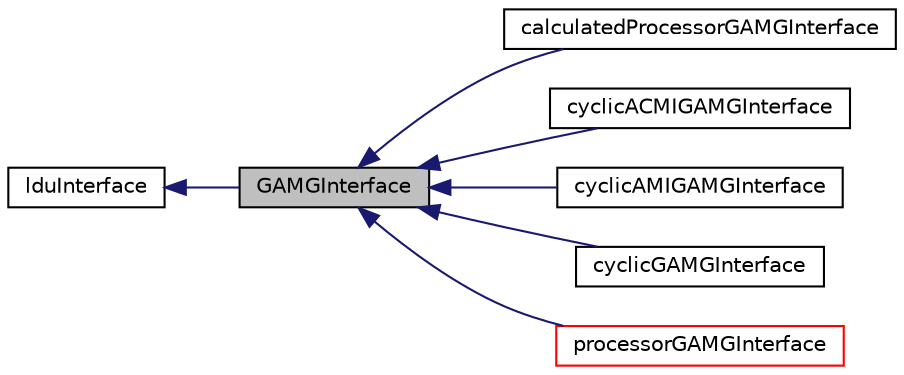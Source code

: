 digraph "GAMGInterface"
{
  bgcolor="transparent";
  edge [fontname="Helvetica",fontsize="10",labelfontname="Helvetica",labelfontsize="10"];
  node [fontname="Helvetica",fontsize="10",shape=record];
  rankdir="LR";
  Node1 [label="GAMGInterface",height=0.2,width=0.4,color="black", fillcolor="grey75", style="filled" fontcolor="black"];
  Node2 -> Node1 [dir="back",color="midnightblue",fontsize="10",style="solid",fontname="Helvetica"];
  Node2 [label="lduInterface",height=0.2,width=0.4,color="black",URL="$classFoam_1_1lduInterface.html",tooltip="An abstract base class for implicitly-coupled interfaces e.g. processor and cyclic patches..."];
  Node1 -> Node3 [dir="back",color="midnightblue",fontsize="10",style="solid",fontname="Helvetica"];
  Node3 [label="calculatedProcessorGAMGInterface",height=0.2,width=0.4,color="black",URL="$classFoam_1_1calculatedProcessorGAMGInterface.html",tooltip="GAMG agglomerated processor interface. "];
  Node1 -> Node4 [dir="back",color="midnightblue",fontsize="10",style="solid",fontname="Helvetica"];
  Node4 [label="cyclicACMIGAMGInterface",height=0.2,width=0.4,color="black",URL="$classFoam_1_1cyclicACMIGAMGInterface.html",tooltip="GAMG agglomerated cyclic ACMI interface. "];
  Node1 -> Node5 [dir="back",color="midnightblue",fontsize="10",style="solid",fontname="Helvetica"];
  Node5 [label="cyclicAMIGAMGInterface",height=0.2,width=0.4,color="black",URL="$classFoam_1_1cyclicAMIGAMGInterface.html",tooltip="GAMG agglomerated cyclic AMI interface. "];
  Node1 -> Node6 [dir="back",color="midnightblue",fontsize="10",style="solid",fontname="Helvetica"];
  Node6 [label="cyclicGAMGInterface",height=0.2,width=0.4,color="black",URL="$classFoam_1_1cyclicGAMGInterface.html",tooltip="GAMG agglomerated cyclic interface. "];
  Node1 -> Node7 [dir="back",color="midnightblue",fontsize="10",style="solid",fontname="Helvetica"];
  Node7 [label="processorGAMGInterface",height=0.2,width=0.4,color="red",URL="$classFoam_1_1processorGAMGInterface.html",tooltip="GAMG agglomerated processor interface. "];
}
